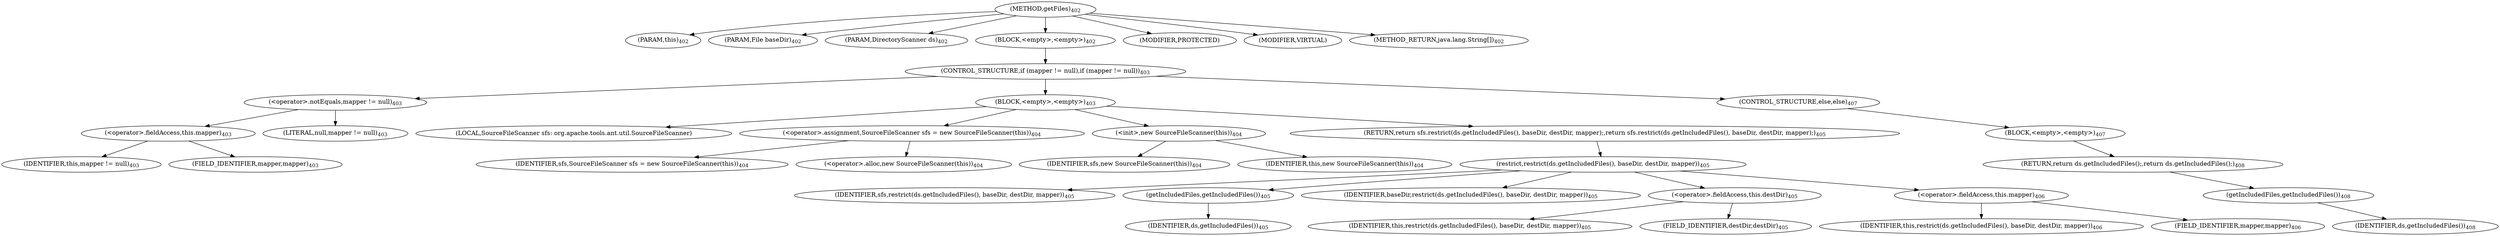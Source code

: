 digraph "getFiles" {  
"1008" [label = <(METHOD,getFiles)<SUB>402</SUB>> ]
"35" [label = <(PARAM,this)<SUB>402</SUB>> ]
"1009" [label = <(PARAM,File baseDir)<SUB>402</SUB>> ]
"1010" [label = <(PARAM,DirectoryScanner ds)<SUB>402</SUB>> ]
"1011" [label = <(BLOCK,&lt;empty&gt;,&lt;empty&gt;)<SUB>402</SUB>> ]
"1012" [label = <(CONTROL_STRUCTURE,if (mapper != null),if (mapper != null))<SUB>403</SUB>> ]
"1013" [label = <(&lt;operator&gt;.notEquals,mapper != null)<SUB>403</SUB>> ]
"1014" [label = <(&lt;operator&gt;.fieldAccess,this.mapper)<SUB>403</SUB>> ]
"1015" [label = <(IDENTIFIER,this,mapper != null)<SUB>403</SUB>> ]
"1016" [label = <(FIELD_IDENTIFIER,mapper,mapper)<SUB>403</SUB>> ]
"1017" [label = <(LITERAL,null,mapper != null)<SUB>403</SUB>> ]
"1018" [label = <(BLOCK,&lt;empty&gt;,&lt;empty&gt;)<SUB>403</SUB>> ]
"37" [label = <(LOCAL,SourceFileScanner sfs: org.apache.tools.ant.util.SourceFileScanner)> ]
"1019" [label = <(&lt;operator&gt;.assignment,SourceFileScanner sfs = new SourceFileScanner(this))<SUB>404</SUB>> ]
"1020" [label = <(IDENTIFIER,sfs,SourceFileScanner sfs = new SourceFileScanner(this))<SUB>404</SUB>> ]
"1021" [label = <(&lt;operator&gt;.alloc,new SourceFileScanner(this))<SUB>404</SUB>> ]
"1022" [label = <(&lt;init&gt;,new SourceFileScanner(this))<SUB>404</SUB>> ]
"36" [label = <(IDENTIFIER,sfs,new SourceFileScanner(this))<SUB>404</SUB>> ]
"34" [label = <(IDENTIFIER,this,new SourceFileScanner(this))<SUB>404</SUB>> ]
"1023" [label = <(RETURN,return sfs.restrict(ds.getIncludedFiles(), baseDir, destDir, mapper);,return sfs.restrict(ds.getIncludedFiles(), baseDir, destDir, mapper);)<SUB>405</SUB>> ]
"1024" [label = <(restrict,restrict(ds.getIncludedFiles(), baseDir, destDir, mapper))<SUB>405</SUB>> ]
"1025" [label = <(IDENTIFIER,sfs,restrict(ds.getIncludedFiles(), baseDir, destDir, mapper))<SUB>405</SUB>> ]
"1026" [label = <(getIncludedFiles,getIncludedFiles())<SUB>405</SUB>> ]
"1027" [label = <(IDENTIFIER,ds,getIncludedFiles())<SUB>405</SUB>> ]
"1028" [label = <(IDENTIFIER,baseDir,restrict(ds.getIncludedFiles(), baseDir, destDir, mapper))<SUB>405</SUB>> ]
"1029" [label = <(&lt;operator&gt;.fieldAccess,this.destDir)<SUB>405</SUB>> ]
"1030" [label = <(IDENTIFIER,this,restrict(ds.getIncludedFiles(), baseDir, destDir, mapper))<SUB>405</SUB>> ]
"1031" [label = <(FIELD_IDENTIFIER,destDir,destDir)<SUB>405</SUB>> ]
"1032" [label = <(&lt;operator&gt;.fieldAccess,this.mapper)<SUB>406</SUB>> ]
"1033" [label = <(IDENTIFIER,this,restrict(ds.getIncludedFiles(), baseDir, destDir, mapper))<SUB>406</SUB>> ]
"1034" [label = <(FIELD_IDENTIFIER,mapper,mapper)<SUB>406</SUB>> ]
"1035" [label = <(CONTROL_STRUCTURE,else,else)<SUB>407</SUB>> ]
"1036" [label = <(BLOCK,&lt;empty&gt;,&lt;empty&gt;)<SUB>407</SUB>> ]
"1037" [label = <(RETURN,return ds.getIncludedFiles();,return ds.getIncludedFiles();)<SUB>408</SUB>> ]
"1038" [label = <(getIncludedFiles,getIncludedFiles())<SUB>408</SUB>> ]
"1039" [label = <(IDENTIFIER,ds,getIncludedFiles())<SUB>408</SUB>> ]
"1040" [label = <(MODIFIER,PROTECTED)> ]
"1041" [label = <(MODIFIER,VIRTUAL)> ]
"1042" [label = <(METHOD_RETURN,java.lang.String[])<SUB>402</SUB>> ]
  "1008" -> "35" 
  "1008" -> "1009" 
  "1008" -> "1010" 
  "1008" -> "1011" 
  "1008" -> "1040" 
  "1008" -> "1041" 
  "1008" -> "1042" 
  "1011" -> "1012" 
  "1012" -> "1013" 
  "1012" -> "1018" 
  "1012" -> "1035" 
  "1013" -> "1014" 
  "1013" -> "1017" 
  "1014" -> "1015" 
  "1014" -> "1016" 
  "1018" -> "37" 
  "1018" -> "1019" 
  "1018" -> "1022" 
  "1018" -> "1023" 
  "1019" -> "1020" 
  "1019" -> "1021" 
  "1022" -> "36" 
  "1022" -> "34" 
  "1023" -> "1024" 
  "1024" -> "1025" 
  "1024" -> "1026" 
  "1024" -> "1028" 
  "1024" -> "1029" 
  "1024" -> "1032" 
  "1026" -> "1027" 
  "1029" -> "1030" 
  "1029" -> "1031" 
  "1032" -> "1033" 
  "1032" -> "1034" 
  "1035" -> "1036" 
  "1036" -> "1037" 
  "1037" -> "1038" 
  "1038" -> "1039" 
}
